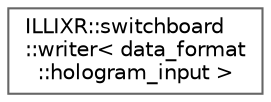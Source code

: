 digraph "Graphical Class Hierarchy"
{
 // LATEX_PDF_SIZE
  bgcolor="transparent";
  edge [fontname=Helvetica,fontsize=10,labelfontname=Helvetica,labelfontsize=10];
  node [fontname=Helvetica,fontsize=10,shape=box,height=0.2,width=0.4];
  rankdir="LR";
  Node0 [id="Node000000",label="ILLIXR::switchboard\l::writer\< data_format\l::hologram_input \>",height=0.2,width=0.4,color="grey40", fillcolor="white", style="filled",URL="$classILLIXR_1_1switchboard_1_1writer.html",tooltip=" "];
}

